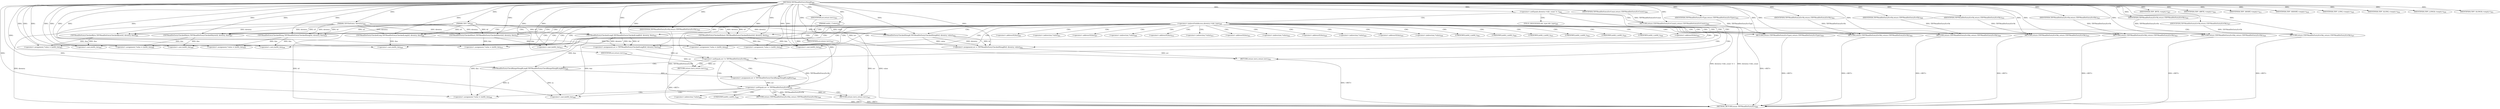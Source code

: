 digraph "TIFFReadDirEntrySlong8" {  
"79977" [label = <(METHOD,TIFFReadDirEntrySlong8)<SUB>889</SUB>> ]
"80149" [label = <(METHOD_RETURN,enum TIFFReadDirEntryErr)<SUB>889</SUB>> ]
"79978" [label = <(PARAM,TIFF *tif)<SUB>890</SUB>> ]
"79979" [label = <(PARAM,TIFFDirEntry *direntry)<SUB>890</SUB>> ]
"79980" [label = <(PARAM,int64_t *value)<SUB>890</SUB>> ]
"79984" [label = <(&lt;operator&gt;.notEquals,direntry-&gt;tdir_count != 1)<SUB>893</SUB>> ]
"79990" [label = <(RETURN,return (TIFFReadDirEntryErrCount);,return (TIFFReadDirEntryErrCount);)<SUB>894</SUB>> ]
"79998" [label = <(IDENTIFIER,TIFF_BYTE,&lt;empty&gt;)<SUB>897</SUB>> ]
"80015" [label = <(IDENTIFIER,TIFF_SBYTE,&lt;empty&gt;)<SUB>904</SUB>> ]
"80032" [label = <(IDENTIFIER,TIFF_SHORT,&lt;empty&gt;)<SUB>911</SUB>> ]
"80049" [label = <(IDENTIFIER,TIFF_SSHORT,&lt;empty&gt;)<SUB>918</SUB>> ]
"80066" [label = <(IDENTIFIER,TIFF_LONG,&lt;empty&gt;)<SUB>925</SUB>> ]
"80083" [label = <(IDENTIFIER,TIFF_SLONG,&lt;empty&gt;)<SUB>932</SUB>> ]
"80100" [label = <(IDENTIFIER,TIFF_LONG8,&lt;empty&gt;)<SUB>939</SUB>> ]
"80137" [label = <(IDENTIFIER,TIFF_SLONG8,&lt;empty&gt;)<SUB>951</SUB>> ]
"80138" [label = <(&lt;operator&gt;.assignment,err = TIFFReadDirEntryCheckedSlong8(tif, direntry, value))<SUB>952</SUB>> ]
"80144" [label = <(RETURN,return (err);,return (err);)<SUB>953</SUB>> ]
"80147" [label = <(RETURN,return (TIFFReadDirEntryErrType);,return (TIFFReadDirEntryErrType);)<SUB>955</SUB>> ]
"79991" [label = <(IDENTIFIER,TIFFReadDirEntryErrCount,return (TIFFReadDirEntryErrCount);)<SUB>894</SUB>> ]
"80001" [label = <(TIFFReadDirEntryCheckedByte,TIFFReadDirEntryCheckedByte(tif, direntry, &amp;m))<SUB>900</SUB>> ]
"80006" [label = <(&lt;operator&gt;.assignment,*value = (int64_t)m)<SUB>901</SUB>> ]
"80012" [label = <(RETURN,return (TIFFReadDirEntryErrOk);,return (TIFFReadDirEntryErrOk);)<SUB>902</SUB>> ]
"80018" [label = <(TIFFReadDirEntryCheckedSbyte,TIFFReadDirEntryCheckedSbyte(tif, direntry, &amp;m))<SUB>907</SUB>> ]
"80023" [label = <(&lt;operator&gt;.assignment,*value = (int64_t)m)<SUB>908</SUB>> ]
"80029" [label = <(RETURN,return (TIFFReadDirEntryErrOk);,return (TIFFReadDirEntryErrOk);)<SUB>909</SUB>> ]
"80035" [label = <(TIFFReadDirEntryCheckedShort,TIFFReadDirEntryCheckedShort(tif, direntry, &amp;m))<SUB>914</SUB>> ]
"80040" [label = <(&lt;operator&gt;.assignment,*value = (int64_t)m)<SUB>915</SUB>> ]
"80046" [label = <(RETURN,return (TIFFReadDirEntryErrOk);,return (TIFFReadDirEntryErrOk);)<SUB>916</SUB>> ]
"80052" [label = <(TIFFReadDirEntryCheckedSshort,TIFFReadDirEntryCheckedSshort(tif, direntry, &amp;m))<SUB>921</SUB>> ]
"80057" [label = <(&lt;operator&gt;.assignment,*value = (int64_t)m)<SUB>922</SUB>> ]
"80063" [label = <(RETURN,return (TIFFReadDirEntryErrOk);,return (TIFFReadDirEntryErrOk);)<SUB>923</SUB>> ]
"80069" [label = <(TIFFReadDirEntryCheckedLong,TIFFReadDirEntryCheckedLong(tif, direntry, &amp;m))<SUB>928</SUB>> ]
"80074" [label = <(&lt;operator&gt;.assignment,*value = (int64_t)m)<SUB>929</SUB>> ]
"80080" [label = <(RETURN,return (TIFFReadDirEntryErrOk);,return (TIFFReadDirEntryErrOk);)<SUB>930</SUB>> ]
"80086" [label = <(TIFFReadDirEntryCheckedSlong,TIFFReadDirEntryCheckedSlong(tif, direntry, &amp;m))<SUB>935</SUB>> ]
"80091" [label = <(&lt;operator&gt;.assignment,*value = (int64_t)m)<SUB>936</SUB>> ]
"80097" [label = <(RETURN,return (TIFFReadDirEntryErrOk);,return (TIFFReadDirEntryErrOk);)<SUB>937</SUB>> ]
"80103" [label = <(&lt;operator&gt;.assignment,err = TIFFReadDirEntryCheckedLong8(tif, direntry, &amp;m))<SUB>942</SUB>> ]
"80117" [label = <(&lt;operator&gt;.assignment,err = TIFFReadDirEntryCheckRangeSlong8Long8(m))<SUB>945</SUB>> ]
"80128" [label = <(&lt;operator&gt;.assignment,*value = (int64_t)m)<SUB>948</SUB>> ]
"80134" [label = <(RETURN,return (TIFFReadDirEntryErrOk);,return (TIFFReadDirEntryErrOk);)<SUB>949</SUB>> ]
"80145" [label = <(IDENTIFIER,err,return (err);)<SUB>953</SUB>> ]
"80148" [label = <(IDENTIFIER,TIFFReadDirEntryErrType,return (TIFFReadDirEntryErrType);)<SUB>955</SUB>> ]
"80013" [label = <(IDENTIFIER,TIFFReadDirEntryErrOk,return (TIFFReadDirEntryErrOk);)<SUB>902</SUB>> ]
"80030" [label = <(IDENTIFIER,TIFFReadDirEntryErrOk,return (TIFFReadDirEntryErrOk);)<SUB>909</SUB>> ]
"80047" [label = <(IDENTIFIER,TIFFReadDirEntryErrOk,return (TIFFReadDirEntryErrOk);)<SUB>916</SUB>> ]
"80064" [label = <(IDENTIFIER,TIFFReadDirEntryErrOk,return (TIFFReadDirEntryErrOk);)<SUB>923</SUB>> ]
"80081" [label = <(IDENTIFIER,TIFFReadDirEntryErrOk,return (TIFFReadDirEntryErrOk);)<SUB>930</SUB>> ]
"80098" [label = <(IDENTIFIER,TIFFReadDirEntryErrOk,return (TIFFReadDirEntryErrOk);)<SUB>937</SUB>> ]
"80111" [label = <(&lt;operator&gt;.notEquals,err != TIFFReadDirEntryErrOk)<SUB>943</SUB>> ]
"80122" [label = <(&lt;operator&gt;.notEquals,err != TIFFReadDirEntryErrOk)<SUB>946</SUB>> ]
"80135" [label = <(IDENTIFIER,TIFFReadDirEntryErrOk,return (TIFFReadDirEntryErrOk);)<SUB>949</SUB>> ]
"80140" [label = <(TIFFReadDirEntryCheckedSlong8,TIFFReadDirEntryCheckedSlong8(tif, direntry, value))<SUB>952</SUB>> ]
"80009" [label = <(&lt;operator&gt;.cast,(int64_t)m)<SUB>901</SUB>> ]
"80026" [label = <(&lt;operator&gt;.cast,(int64_t)m)<SUB>908</SUB>> ]
"80043" [label = <(&lt;operator&gt;.cast,(int64_t)m)<SUB>915</SUB>> ]
"80060" [label = <(&lt;operator&gt;.cast,(int64_t)m)<SUB>922</SUB>> ]
"80077" [label = <(&lt;operator&gt;.cast,(int64_t)m)<SUB>929</SUB>> ]
"80094" [label = <(&lt;operator&gt;.cast,(int64_t)m)<SUB>936</SUB>> ]
"80105" [label = <(TIFFReadDirEntryCheckedLong8,TIFFReadDirEntryCheckedLong8(tif, direntry, &amp;m))<SUB>942</SUB>> ]
"80115" [label = <(RETURN,return (err);,return (err);)<SUB>944</SUB>> ]
"80119" [label = <(TIFFReadDirEntryCheckRangeSlong8Long8,TIFFReadDirEntryCheckRangeSlong8Long8(m))<SUB>945</SUB>> ]
"80126" [label = <(RETURN,return (err);,return (err);)<SUB>947</SUB>> ]
"80131" [label = <(&lt;operator&gt;.cast,(int64_t)m)<SUB>948</SUB>> ]
"80116" [label = <(IDENTIFIER,err,return (err);)<SUB>944</SUB>> ]
"80127" [label = <(IDENTIFIER,err,return (err);)<SUB>947</SUB>> ]
"79993" [label = <(&lt;operator&gt;.indirectFieldAccess,direntry-&gt;tdir_type)<SUB>895</SUB>> ]
"79995" [label = <(FIELD_IDENTIFIER,tdir_type,tdir_type)<SUB>895</SUB>> ]
"80004" [label = <(&lt;operator&gt;.addressOf,&amp;m)<SUB>900</SUB>> ]
"80007" [label = <(&lt;operator&gt;.indirection,*value)<SUB>901</SUB>> ]
"80021" [label = <(&lt;operator&gt;.addressOf,&amp;m)<SUB>907</SUB>> ]
"80024" [label = <(&lt;operator&gt;.indirection,*value)<SUB>908</SUB>> ]
"80038" [label = <(&lt;operator&gt;.addressOf,&amp;m)<SUB>914</SUB>> ]
"80041" [label = <(&lt;operator&gt;.indirection,*value)<SUB>915</SUB>> ]
"80055" [label = <(&lt;operator&gt;.addressOf,&amp;m)<SUB>921</SUB>> ]
"80058" [label = <(&lt;operator&gt;.indirection,*value)<SUB>922</SUB>> ]
"80072" [label = <(&lt;operator&gt;.addressOf,&amp;m)<SUB>928</SUB>> ]
"80075" [label = <(&lt;operator&gt;.indirection,*value)<SUB>929</SUB>> ]
"80089" [label = <(&lt;operator&gt;.addressOf,&amp;m)<SUB>935</SUB>> ]
"80092" [label = <(&lt;operator&gt;.indirection,*value)<SUB>936</SUB>> ]
"80129" [label = <(&lt;operator&gt;.indirection,*value)<SUB>948</SUB>> ]
"80010" [label = <(UNKNOWN,int64_t,int64_t)<SUB>901</SUB>> ]
"80027" [label = <(UNKNOWN,int64_t,int64_t)<SUB>908</SUB>> ]
"80044" [label = <(UNKNOWN,int64_t,int64_t)<SUB>915</SUB>> ]
"80061" [label = <(UNKNOWN,int64_t,int64_t)<SUB>922</SUB>> ]
"80078" [label = <(UNKNOWN,int64_t,int64_t)<SUB>929</SUB>> ]
"80095" [label = <(UNKNOWN,int64_t,int64_t)<SUB>936</SUB>> ]
"80108" [label = <(&lt;operator&gt;.addressOf,&amp;m)<SUB>942</SUB>> ]
"80132" [label = <(UNKNOWN,int64_t,int64_t)<SUB>948</SUB>> ]
  "80080" -> "80149"  [ label = "DDG: &lt;RET&gt;"] 
  "80126" -> "80149"  [ label = "DDG: &lt;RET&gt;"] 
  "80144" -> "80149"  [ label = "DDG: &lt;RET&gt;"] 
  "80115" -> "80149"  [ label = "DDG: &lt;RET&gt;"] 
  "80147" -> "80149"  [ label = "DDG: &lt;RET&gt;"] 
  "80012" -> "80149"  [ label = "DDG: &lt;RET&gt;"] 
  "80046" -> "80149"  [ label = "DDG: &lt;RET&gt;"] 
  "80029" -> "80149"  [ label = "DDG: &lt;RET&gt;"] 
  "79990" -> "80149"  [ label = "DDG: &lt;RET&gt;"] 
  "80134" -> "80149"  [ label = "DDG: &lt;RET&gt;"] 
  "80097" -> "80149"  [ label = "DDG: &lt;RET&gt;"] 
  "80063" -> "80149"  [ label = "DDG: &lt;RET&gt;"] 
  "79978" -> "80149"  [ label = "DDG: tif"] 
  "79979" -> "80149"  [ label = "DDG: direntry"] 
  "79980" -> "80149"  [ label = "DDG: value"] 
  "79984" -> "80149"  [ label = "DDG: direntry-&gt;tdir_count"] 
  "79984" -> "80149"  [ label = "DDG: direntry-&gt;tdir_count != 1"] 
  "79977" -> "79978"  [ label = "DDG: "] 
  "79977" -> "79979"  [ label = "DDG: "] 
  "79977" -> "79980"  [ label = "DDG: "] 
  "79977" -> "79984"  [ label = "DDG: "] 
  "79991" -> "79990"  [ label = "DDG: TIFFReadDirEntryErrCount"] 
  "79977" -> "79990"  [ label = "DDG: "] 
  "79977" -> "79998"  [ label = "DDG: "] 
  "79977" -> "80015"  [ label = "DDG: "] 
  "79977" -> "80032"  [ label = "DDG: "] 
  "79977" -> "80049"  [ label = "DDG: "] 
  "79977" -> "80066"  [ label = "DDG: "] 
  "79977" -> "80083"  [ label = "DDG: "] 
  "79977" -> "80100"  [ label = "DDG: "] 
  "79977" -> "80137"  [ label = "DDG: "] 
  "80140" -> "80138"  [ label = "DDG: tif"] 
  "80140" -> "80138"  [ label = "DDG: direntry"] 
  "80140" -> "80138"  [ label = "DDG: value"] 
  "80145" -> "80144"  [ label = "DDG: err"] 
  "80138" -> "80144"  [ label = "DDG: err"] 
  "80148" -> "80147"  [ label = "DDG: TIFFReadDirEntryErrType"] 
  "79977" -> "80147"  [ label = "DDG: "] 
  "79977" -> "79991"  [ label = "DDG: "] 
  "80001" -> "80006"  [ label = "DDG: &amp;m"] 
  "79977" -> "80006"  [ label = "DDG: "] 
  "80013" -> "80012"  [ label = "DDG: TIFFReadDirEntryErrOk"] 
  "79977" -> "80012"  [ label = "DDG: "] 
  "80018" -> "80023"  [ label = "DDG: &amp;m"] 
  "79977" -> "80023"  [ label = "DDG: "] 
  "80030" -> "80029"  [ label = "DDG: TIFFReadDirEntryErrOk"] 
  "79977" -> "80029"  [ label = "DDG: "] 
  "80035" -> "80040"  [ label = "DDG: &amp;m"] 
  "79977" -> "80040"  [ label = "DDG: "] 
  "80047" -> "80046"  [ label = "DDG: TIFFReadDirEntryErrOk"] 
  "79977" -> "80046"  [ label = "DDG: "] 
  "80052" -> "80057"  [ label = "DDG: &amp;m"] 
  "79977" -> "80057"  [ label = "DDG: "] 
  "80064" -> "80063"  [ label = "DDG: TIFFReadDirEntryErrOk"] 
  "79977" -> "80063"  [ label = "DDG: "] 
  "80069" -> "80074"  [ label = "DDG: &amp;m"] 
  "79977" -> "80074"  [ label = "DDG: "] 
  "80081" -> "80080"  [ label = "DDG: TIFFReadDirEntryErrOk"] 
  "79977" -> "80080"  [ label = "DDG: "] 
  "80086" -> "80091"  [ label = "DDG: &amp;m"] 
  "79977" -> "80091"  [ label = "DDG: "] 
  "80098" -> "80097"  [ label = "DDG: TIFFReadDirEntryErrOk"] 
  "79977" -> "80097"  [ label = "DDG: "] 
  "80105" -> "80103"  [ label = "DDG: tif"] 
  "80105" -> "80103"  [ label = "DDG: direntry"] 
  "80105" -> "80103"  [ label = "DDG: &amp;m"] 
  "80119" -> "80117"  [ label = "DDG: m"] 
  "80105" -> "80128"  [ label = "DDG: &amp;m"] 
  "80119" -> "80128"  [ label = "DDG: m"] 
  "79977" -> "80128"  [ label = "DDG: "] 
  "80135" -> "80134"  [ label = "DDG: TIFFReadDirEntryErrOk"] 
  "80122" -> "80134"  [ label = "DDG: TIFFReadDirEntryErrOk"] 
  "79977" -> "80138"  [ label = "DDG: "] 
  "79977" -> "80145"  [ label = "DDG: "] 
  "79977" -> "80148"  [ label = "DDG: "] 
  "79978" -> "80001"  [ label = "DDG: tif"] 
  "79977" -> "80001"  [ label = "DDG: "] 
  "79979" -> "80001"  [ label = "DDG: direntry"] 
  "79977" -> "80013"  [ label = "DDG: "] 
  "79978" -> "80018"  [ label = "DDG: tif"] 
  "79977" -> "80018"  [ label = "DDG: "] 
  "79979" -> "80018"  [ label = "DDG: direntry"] 
  "79977" -> "80030"  [ label = "DDG: "] 
  "79978" -> "80035"  [ label = "DDG: tif"] 
  "79977" -> "80035"  [ label = "DDG: "] 
  "79979" -> "80035"  [ label = "DDG: direntry"] 
  "79977" -> "80047"  [ label = "DDG: "] 
  "79978" -> "80052"  [ label = "DDG: tif"] 
  "79977" -> "80052"  [ label = "DDG: "] 
  "79979" -> "80052"  [ label = "DDG: direntry"] 
  "79977" -> "80064"  [ label = "DDG: "] 
  "79978" -> "80069"  [ label = "DDG: tif"] 
  "79977" -> "80069"  [ label = "DDG: "] 
  "79979" -> "80069"  [ label = "DDG: direntry"] 
  "79977" -> "80081"  [ label = "DDG: "] 
  "79978" -> "80086"  [ label = "DDG: tif"] 
  "79977" -> "80086"  [ label = "DDG: "] 
  "79979" -> "80086"  [ label = "DDG: direntry"] 
  "79977" -> "80098"  [ label = "DDG: "] 
  "79977" -> "80103"  [ label = "DDG: "] 
  "79977" -> "80117"  [ label = "DDG: "] 
  "79977" -> "80135"  [ label = "DDG: "] 
  "79978" -> "80140"  [ label = "DDG: tif"] 
  "79977" -> "80140"  [ label = "DDG: "] 
  "79979" -> "80140"  [ label = "DDG: direntry"] 
  "79980" -> "80140"  [ label = "DDG: value"] 
  "80001" -> "80009"  [ label = "DDG: &amp;m"] 
  "79977" -> "80009"  [ label = "DDG: "] 
  "80018" -> "80026"  [ label = "DDG: &amp;m"] 
  "79977" -> "80026"  [ label = "DDG: "] 
  "80035" -> "80043"  [ label = "DDG: &amp;m"] 
  "79977" -> "80043"  [ label = "DDG: "] 
  "80052" -> "80060"  [ label = "DDG: &amp;m"] 
  "79977" -> "80060"  [ label = "DDG: "] 
  "80069" -> "80077"  [ label = "DDG: &amp;m"] 
  "79977" -> "80077"  [ label = "DDG: "] 
  "80086" -> "80094"  [ label = "DDG: &amp;m"] 
  "79977" -> "80094"  [ label = "DDG: "] 
  "79978" -> "80105"  [ label = "DDG: tif"] 
  "79977" -> "80105"  [ label = "DDG: "] 
  "79979" -> "80105"  [ label = "DDG: direntry"] 
  "80103" -> "80111"  [ label = "DDG: err"] 
  "79977" -> "80111"  [ label = "DDG: "] 
  "80116" -> "80115"  [ label = "DDG: err"] 
  "80111" -> "80115"  [ label = "DDG: err"] 
  "80105" -> "80119"  [ label = "DDG: &amp;m"] 
  "79977" -> "80119"  [ label = "DDG: "] 
  "80117" -> "80122"  [ label = "DDG: err"] 
  "79977" -> "80122"  [ label = "DDG: "] 
  "80111" -> "80122"  [ label = "DDG: TIFFReadDirEntryErrOk"] 
  "80127" -> "80126"  [ label = "DDG: err"] 
  "80122" -> "80126"  [ label = "DDG: err"] 
  "80105" -> "80131"  [ label = "DDG: &amp;m"] 
  "80119" -> "80131"  [ label = "DDG: m"] 
  "79977" -> "80131"  [ label = "DDG: "] 
  "79977" -> "80116"  [ label = "DDG: "] 
  "79977" -> "80127"  [ label = "DDG: "] 
  "79984" -> "79995"  [ label = "CDG: "] 
  "79984" -> "79990"  [ label = "CDG: "] 
  "79984" -> "79993"  [ label = "CDG: "] 
  "79993" -> "80111"  [ label = "CDG: "] 
  "79993" -> "80094"  [ label = "CDG: "] 
  "79993" -> "80038"  [ label = "CDG: "] 
  "79993" -> "80004"  [ label = "CDG: "] 
  "79993" -> "80074"  [ label = "CDG: "] 
  "79993" -> "80108"  [ label = "CDG: "] 
  "79993" -> "80021"  [ label = "CDG: "] 
  "79993" -> "80091"  [ label = "CDG: "] 
  "79993" -> "80040"  [ label = "CDG: "] 
  "79993" -> "80057"  [ label = "CDG: "] 
  "79993" -> "80105"  [ label = "CDG: "] 
  "79993" -> "80097"  [ label = "CDG: "] 
  "79993" -> "80058"  [ label = "CDG: "] 
  "79993" -> "80023"  [ label = "CDG: "] 
  "79993" -> "80092"  [ label = "CDG: "] 
  "79993" -> "80055"  [ label = "CDG: "] 
  "79993" -> "80089"  [ label = "CDG: "] 
  "79993" -> "80063"  [ label = "CDG: "] 
  "79993" -> "80086"  [ label = "CDG: "] 
  "79993" -> "80024"  [ label = "CDG: "] 
  "79993" -> "80140"  [ label = "CDG: "] 
  "79993" -> "80095"  [ label = "CDG: "] 
  "79993" -> "80069"  [ label = "CDG: "] 
  "79993" -> "80078"  [ label = "CDG: "] 
  "79993" -> "80007"  [ label = "CDG: "] 
  "79993" -> "80018"  [ label = "CDG: "] 
  "79993" -> "80052"  [ label = "CDG: "] 
  "79993" -> "80077"  [ label = "CDG: "] 
  "79993" -> "80001"  [ label = "CDG: "] 
  "79993" -> "80026"  [ label = "CDG: "] 
  "79993" -> "80006"  [ label = "CDG: "] 
  "79993" -> "80043"  [ label = "CDG: "] 
  "79993" -> "80035"  [ label = "CDG: "] 
  "79993" -> "80012"  [ label = "CDG: "] 
  "79993" -> "80029"  [ label = "CDG: "] 
  "79993" -> "80060"  [ label = "CDG: "] 
  "79993" -> "80061"  [ label = "CDG: "] 
  "79993" -> "80010"  [ label = "CDG: "] 
  "79993" -> "80147"  [ label = "CDG: "] 
  "79993" -> "80044"  [ label = "CDG: "] 
  "79993" -> "80138"  [ label = "CDG: "] 
  "79993" -> "80046"  [ label = "CDG: "] 
  "79993" -> "80027"  [ label = "CDG: "] 
  "79993" -> "80144"  [ label = "CDG: "] 
  "79993" -> "80080"  [ label = "CDG: "] 
  "79993" -> "80041"  [ label = "CDG: "] 
  "79993" -> "80075"  [ label = "CDG: "] 
  "79993" -> "80103"  [ label = "CDG: "] 
  "79993" -> "80009"  [ label = "CDG: "] 
  "79993" -> "80072"  [ label = "CDG: "] 
  "80111" -> "80115"  [ label = "CDG: "] 
  "80111" -> "80117"  [ label = "CDG: "] 
  "80111" -> "80119"  [ label = "CDG: "] 
  "80111" -> "80122"  [ label = "CDG: "] 
  "80122" -> "80131"  [ label = "CDG: "] 
  "80122" -> "80132"  [ label = "CDG: "] 
  "80122" -> "80134"  [ label = "CDG: "] 
  "80122" -> "80126"  [ label = "CDG: "] 
  "80122" -> "80129"  [ label = "CDG: "] 
  "80122" -> "80128"  [ label = "CDG: "] 
}
